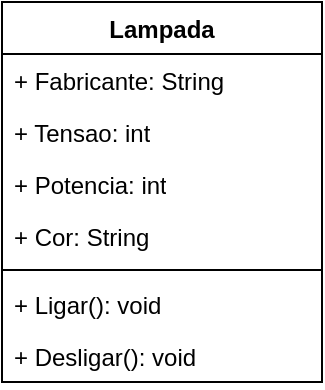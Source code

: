 <mxfile version="26.1.1">
  <diagram name="Página-1" id="oPZ0wFFG5MklORqAm5Nk">
    <mxGraphModel dx="614" dy="265" grid="1" gridSize="10" guides="1" tooltips="1" connect="1" arrows="1" fold="1" page="1" pageScale="1" pageWidth="827" pageHeight="1169" math="0" shadow="0">
      <root>
        <mxCell id="0" />
        <mxCell id="1" parent="0" />
        <mxCell id="1QenDWtvtiRb1LSSKCM8-1" value="Lampada" style="swimlane;fontStyle=1;align=center;verticalAlign=top;childLayout=stackLayout;horizontal=1;startSize=26;horizontalStack=0;resizeParent=1;resizeParentMax=0;resizeLast=0;collapsible=1;marginBottom=0;whiteSpace=wrap;html=1;" vertex="1" parent="1">
          <mxGeometry x="140" y="100" width="160" height="190" as="geometry" />
        </mxCell>
        <mxCell id="1QenDWtvtiRb1LSSKCM8-2" value="+ Fabricante: String" style="text;strokeColor=none;fillColor=none;align=left;verticalAlign=top;spacingLeft=4;spacingRight=4;overflow=hidden;rotatable=0;points=[[0,0.5],[1,0.5]];portConstraint=eastwest;whiteSpace=wrap;html=1;" vertex="1" parent="1QenDWtvtiRb1LSSKCM8-1">
          <mxGeometry y="26" width="160" height="26" as="geometry" />
        </mxCell>
        <mxCell id="1QenDWtvtiRb1LSSKCM8-6" value="+ Tensao: int" style="text;strokeColor=none;fillColor=none;align=left;verticalAlign=top;spacingLeft=4;spacingRight=4;overflow=hidden;rotatable=0;points=[[0,0.5],[1,0.5]];portConstraint=eastwest;whiteSpace=wrap;html=1;" vertex="1" parent="1QenDWtvtiRb1LSSKCM8-1">
          <mxGeometry y="52" width="160" height="26" as="geometry" />
        </mxCell>
        <mxCell id="1QenDWtvtiRb1LSSKCM8-7" value="+ Potencia: int" style="text;strokeColor=none;fillColor=none;align=left;verticalAlign=top;spacingLeft=4;spacingRight=4;overflow=hidden;rotatable=0;points=[[0,0.5],[1,0.5]];portConstraint=eastwest;whiteSpace=wrap;html=1;" vertex="1" parent="1QenDWtvtiRb1LSSKCM8-1">
          <mxGeometry y="78" width="160" height="26" as="geometry" />
        </mxCell>
        <mxCell id="1QenDWtvtiRb1LSSKCM8-5" value="+ Cor: String" style="text;strokeColor=none;fillColor=none;align=left;verticalAlign=top;spacingLeft=4;spacingRight=4;overflow=hidden;rotatable=0;points=[[0,0.5],[1,0.5]];portConstraint=eastwest;whiteSpace=wrap;html=1;" vertex="1" parent="1QenDWtvtiRb1LSSKCM8-1">
          <mxGeometry y="104" width="160" height="26" as="geometry" />
        </mxCell>
        <mxCell id="1QenDWtvtiRb1LSSKCM8-3" value="" style="line;strokeWidth=1;fillColor=none;align=left;verticalAlign=middle;spacingTop=-1;spacingLeft=3;spacingRight=3;rotatable=0;labelPosition=right;points=[];portConstraint=eastwest;strokeColor=inherit;" vertex="1" parent="1QenDWtvtiRb1LSSKCM8-1">
          <mxGeometry y="130" width="160" height="8" as="geometry" />
        </mxCell>
        <mxCell id="1QenDWtvtiRb1LSSKCM8-4" value="+ Ligar(): void" style="text;strokeColor=none;fillColor=none;align=left;verticalAlign=top;spacingLeft=4;spacingRight=4;overflow=hidden;rotatable=0;points=[[0,0.5],[1,0.5]];portConstraint=eastwest;whiteSpace=wrap;html=1;" vertex="1" parent="1QenDWtvtiRb1LSSKCM8-1">
          <mxGeometry y="138" width="160" height="26" as="geometry" />
        </mxCell>
        <mxCell id="1QenDWtvtiRb1LSSKCM8-8" value="+ Desligar(): void" style="text;strokeColor=none;fillColor=none;align=left;verticalAlign=top;spacingLeft=4;spacingRight=4;overflow=hidden;rotatable=0;points=[[0,0.5],[1,0.5]];portConstraint=eastwest;whiteSpace=wrap;html=1;" vertex="1" parent="1QenDWtvtiRb1LSSKCM8-1">
          <mxGeometry y="164" width="160" height="26" as="geometry" />
        </mxCell>
      </root>
    </mxGraphModel>
  </diagram>
</mxfile>

